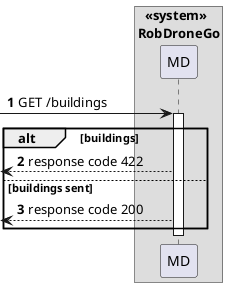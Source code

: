 @startuml
autonumber

box "  <<system>>\nRobDroneGo"
participant "MD" as mdr

    [-> mdr: GET /buildings

    activate mdr
    alt buildings
        [<-- mdr : response code 422
    else buildings sent
        [<--mdr : response code 200
    end
    deactivate mdr


@enduml
